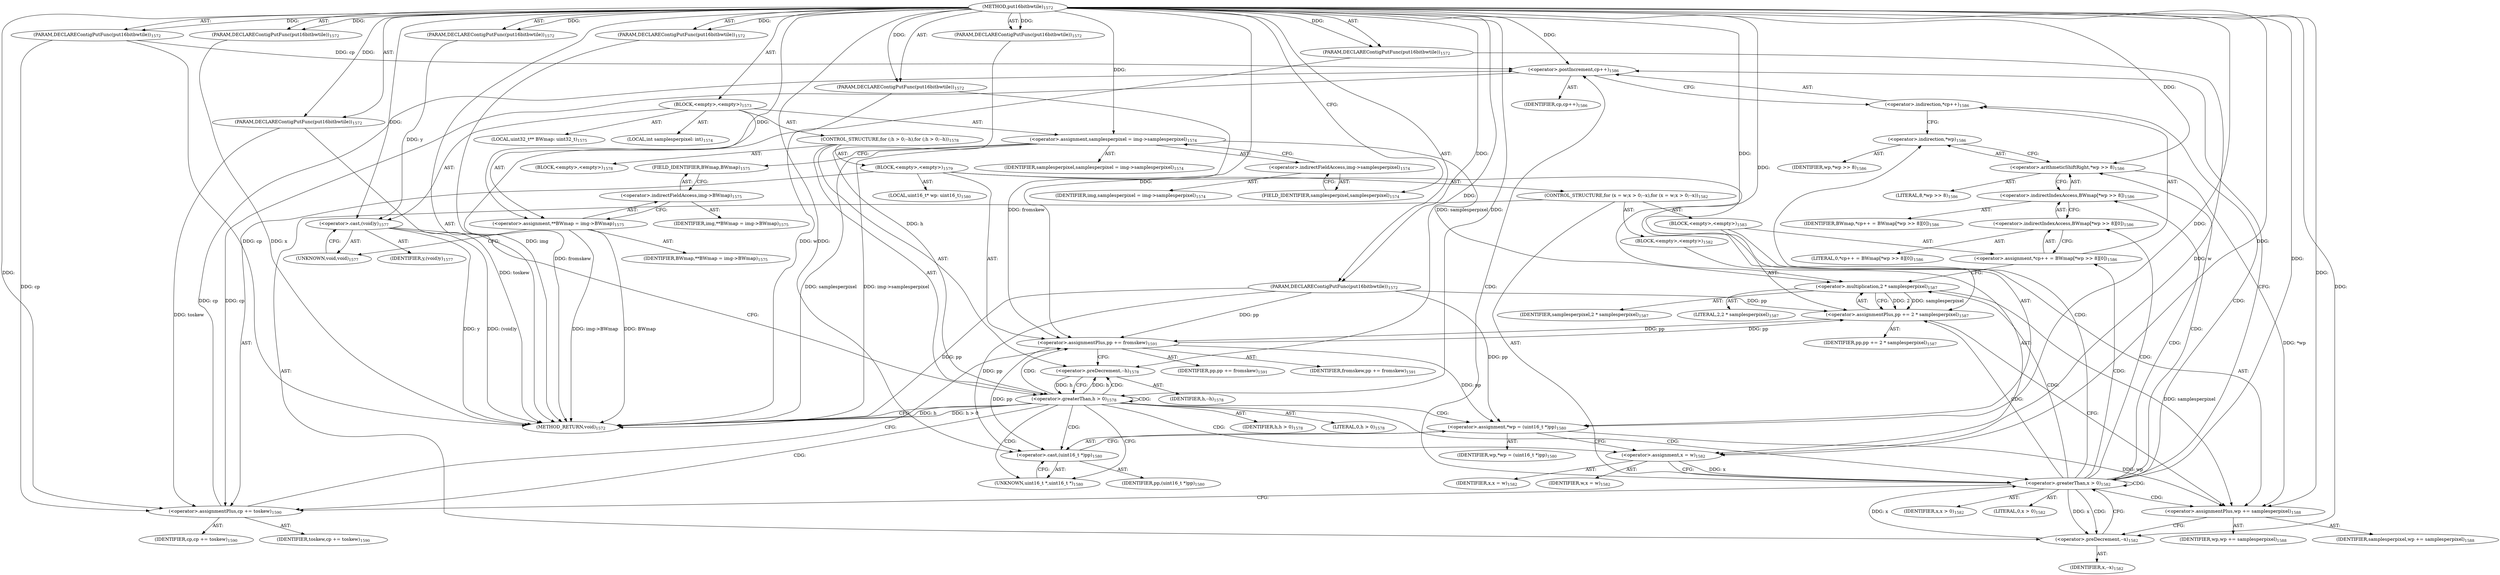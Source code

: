 digraph "put16bitbwtile" {  
"49980" [label = <(METHOD,put16bitbwtile)<SUB>1572</SUB>> ]
"49981" [label = <(PARAM,DECLAREContigPutFunc(put16bitbwtile))<SUB>1572</SUB>> ]
"49982" [label = <(PARAM,DECLAREContigPutFunc(put16bitbwtile))<SUB>1572</SUB>> ]
"49983" [label = <(PARAM,DECLAREContigPutFunc(put16bitbwtile))<SUB>1572</SUB>> ]
"49984" [label = <(PARAM,DECLAREContigPutFunc(put16bitbwtile))<SUB>1572</SUB>> ]
"49985" [label = <(PARAM,DECLAREContigPutFunc(put16bitbwtile))<SUB>1572</SUB>> ]
"49986" [label = <(PARAM,DECLAREContigPutFunc(put16bitbwtile))<SUB>1572</SUB>> ]
"49987" [label = <(PARAM,DECLAREContigPutFunc(put16bitbwtile))<SUB>1572</SUB>> ]
"49988" [label = <(PARAM,DECLAREContigPutFunc(put16bitbwtile))<SUB>1572</SUB>> ]
"49989" [label = <(PARAM,DECLAREContigPutFunc(put16bitbwtile))<SUB>1572</SUB>> ]
"49990" [label = <(BLOCK,&lt;empty&gt;,&lt;empty&gt;)<SUB>1573</SUB>> ]
"49991" [label = <(LOCAL,int samplesperpixel: int)<SUB>1574</SUB>> ]
"49992" [label = <(&lt;operator&gt;.assignment,samplesperpixel = img-&gt;samplesperpixel)<SUB>1574</SUB>> ]
"49993" [label = <(IDENTIFIER,samplesperpixel,samplesperpixel = img-&gt;samplesperpixel)<SUB>1574</SUB>> ]
"49994" [label = <(&lt;operator&gt;.indirectFieldAccess,img-&gt;samplesperpixel)<SUB>1574</SUB>> ]
"49995" [label = <(IDENTIFIER,img,samplesperpixel = img-&gt;samplesperpixel)<SUB>1574</SUB>> ]
"49996" [label = <(FIELD_IDENTIFIER,samplesperpixel,samplesperpixel)<SUB>1574</SUB>> ]
"49997" [label = <(LOCAL,uint32_t** BWmap: uint32_t)<SUB>1575</SUB>> ]
"49998" [label = <(&lt;operator&gt;.assignment,**BWmap = img-&gt;BWmap)<SUB>1575</SUB>> ]
"49999" [label = <(IDENTIFIER,BWmap,**BWmap = img-&gt;BWmap)<SUB>1575</SUB>> ]
"50000" [label = <(&lt;operator&gt;.indirectFieldAccess,img-&gt;BWmap)<SUB>1575</SUB>> ]
"50001" [label = <(IDENTIFIER,img,**BWmap = img-&gt;BWmap)<SUB>1575</SUB>> ]
"50002" [label = <(FIELD_IDENTIFIER,BWmap,BWmap)<SUB>1575</SUB>> ]
"50003" [label = <(&lt;operator&gt;.cast,(void)y)<SUB>1577</SUB>> ]
"50004" [label = <(UNKNOWN,void,void)<SUB>1577</SUB>> ]
"50005" [label = <(IDENTIFIER,y,(void)y)<SUB>1577</SUB>> ]
"50006" [label = <(CONTROL_STRUCTURE,for (;h &gt; 0;--h),for (;h &gt; 0;--h))<SUB>1578</SUB>> ]
"50007" [label = <(BLOCK,&lt;empty&gt;,&lt;empty&gt;)<SUB>1578</SUB>> ]
"50008" [label = <(&lt;operator&gt;.greaterThan,h &gt; 0)<SUB>1578</SUB>> ]
"50009" [label = <(IDENTIFIER,h,h &gt; 0)<SUB>1578</SUB>> ]
"50010" [label = <(LITERAL,0,h &gt; 0)<SUB>1578</SUB>> ]
"50011" [label = <(&lt;operator&gt;.preDecrement,--h)<SUB>1578</SUB>> ]
"50012" [label = <(IDENTIFIER,h,--h)<SUB>1578</SUB>> ]
"50013" [label = <(BLOCK,&lt;empty&gt;,&lt;empty&gt;)<SUB>1579</SUB>> ]
"50014" [label = <(LOCAL,uint16_t* wp: uint16_t)<SUB>1580</SUB>> ]
"50015" [label = <(&lt;operator&gt;.assignment,*wp = (uint16_t *)pp)<SUB>1580</SUB>> ]
"50016" [label = <(IDENTIFIER,wp,*wp = (uint16_t *)pp)<SUB>1580</SUB>> ]
"50017" [label = <(&lt;operator&gt;.cast,(uint16_t *)pp)<SUB>1580</SUB>> ]
"50018" [label = <(UNKNOWN,uint16_t *,uint16_t *)<SUB>1580</SUB>> ]
"50019" [label = <(IDENTIFIER,pp,(uint16_t *)pp)<SUB>1580</SUB>> ]
"50020" [label = <(CONTROL_STRUCTURE,for (x = w;x &gt; 0;--x),for (x = w;x &gt; 0;--x))<SUB>1582</SUB>> ]
"50021" [label = <(BLOCK,&lt;empty&gt;,&lt;empty&gt;)<SUB>1582</SUB>> ]
"50022" [label = <(&lt;operator&gt;.assignment,x = w)<SUB>1582</SUB>> ]
"50023" [label = <(IDENTIFIER,x,x = w)<SUB>1582</SUB>> ]
"50024" [label = <(IDENTIFIER,w,x = w)<SUB>1582</SUB>> ]
"50025" [label = <(&lt;operator&gt;.greaterThan,x &gt; 0)<SUB>1582</SUB>> ]
"50026" [label = <(IDENTIFIER,x,x &gt; 0)<SUB>1582</SUB>> ]
"50027" [label = <(LITERAL,0,x &gt; 0)<SUB>1582</SUB>> ]
"50028" [label = <(&lt;operator&gt;.preDecrement,--x)<SUB>1582</SUB>> ]
"50029" [label = <(IDENTIFIER,x,--x)<SUB>1582</SUB>> ]
"50030" [label = <(BLOCK,&lt;empty&gt;,&lt;empty&gt;)<SUB>1583</SUB>> ]
"50031" [label = <(&lt;operator&gt;.assignment,*cp++ = BWmap[*wp &gt;&gt; 8][0])<SUB>1586</SUB>> ]
"50032" [label = <(&lt;operator&gt;.indirection,*cp++)<SUB>1586</SUB>> ]
"50033" [label = <(&lt;operator&gt;.postIncrement,cp++)<SUB>1586</SUB>> ]
"50034" [label = <(IDENTIFIER,cp,cp++)<SUB>1586</SUB>> ]
"50035" [label = <(&lt;operator&gt;.indirectIndexAccess,BWmap[*wp &gt;&gt; 8][0])<SUB>1586</SUB>> ]
"50036" [label = <(&lt;operator&gt;.indirectIndexAccess,BWmap[*wp &gt;&gt; 8])<SUB>1586</SUB>> ]
"50037" [label = <(IDENTIFIER,BWmap,*cp++ = BWmap[*wp &gt;&gt; 8][0])<SUB>1586</SUB>> ]
"50038" [label = <(&lt;operator&gt;.arithmeticShiftRight,*wp &gt;&gt; 8)<SUB>1586</SUB>> ]
"50039" [label = <(&lt;operator&gt;.indirection,*wp)<SUB>1586</SUB>> ]
"50040" [label = <(IDENTIFIER,wp,*wp &gt;&gt; 8)<SUB>1586</SUB>> ]
"50041" [label = <(LITERAL,8,*wp &gt;&gt; 8)<SUB>1586</SUB>> ]
"50042" [label = <(LITERAL,0,*cp++ = BWmap[*wp &gt;&gt; 8][0])<SUB>1586</SUB>> ]
"50043" [label = <(&lt;operator&gt;.assignmentPlus,pp += 2 * samplesperpixel)<SUB>1587</SUB>> ]
"50044" [label = <(IDENTIFIER,pp,pp += 2 * samplesperpixel)<SUB>1587</SUB>> ]
"50045" [label = <(&lt;operator&gt;.multiplication,2 * samplesperpixel)<SUB>1587</SUB>> ]
"50046" [label = <(LITERAL,2,2 * samplesperpixel)<SUB>1587</SUB>> ]
"50047" [label = <(IDENTIFIER,samplesperpixel,2 * samplesperpixel)<SUB>1587</SUB>> ]
"50048" [label = <(&lt;operator&gt;.assignmentPlus,wp += samplesperpixel)<SUB>1588</SUB>> ]
"50049" [label = <(IDENTIFIER,wp,wp += samplesperpixel)<SUB>1588</SUB>> ]
"50050" [label = <(IDENTIFIER,samplesperpixel,wp += samplesperpixel)<SUB>1588</SUB>> ]
"50051" [label = <(&lt;operator&gt;.assignmentPlus,cp += toskew)<SUB>1590</SUB>> ]
"50052" [label = <(IDENTIFIER,cp,cp += toskew)<SUB>1590</SUB>> ]
"50053" [label = <(IDENTIFIER,toskew,cp += toskew)<SUB>1590</SUB>> ]
"50054" [label = <(&lt;operator&gt;.assignmentPlus,pp += fromskew)<SUB>1591</SUB>> ]
"50055" [label = <(IDENTIFIER,pp,pp += fromskew)<SUB>1591</SUB>> ]
"50056" [label = <(IDENTIFIER,fromskew,pp += fromskew)<SUB>1591</SUB>> ]
"50057" [label = <(METHOD_RETURN,void)<SUB>1572</SUB>> ]
  "49980" -> "49981"  [ label = "AST: "] 
  "49980" -> "49982"  [ label = "AST: "] 
  "49980" -> "49983"  [ label = "AST: "] 
  "49980" -> "49984"  [ label = "AST: "] 
  "49980" -> "49985"  [ label = "AST: "] 
  "49980" -> "49986"  [ label = "AST: "] 
  "49980" -> "49987"  [ label = "AST: "] 
  "49980" -> "49988"  [ label = "AST: "] 
  "49980" -> "49989"  [ label = "AST: "] 
  "49980" -> "49990"  [ label = "AST: "] 
  "49980" -> "50057"  [ label = "AST: "] 
  "49990" -> "49991"  [ label = "AST: "] 
  "49990" -> "49992"  [ label = "AST: "] 
  "49990" -> "49997"  [ label = "AST: "] 
  "49990" -> "49998"  [ label = "AST: "] 
  "49990" -> "50003"  [ label = "AST: "] 
  "49990" -> "50006"  [ label = "AST: "] 
  "49992" -> "49993"  [ label = "AST: "] 
  "49992" -> "49994"  [ label = "AST: "] 
  "49994" -> "49995"  [ label = "AST: "] 
  "49994" -> "49996"  [ label = "AST: "] 
  "49998" -> "49999"  [ label = "AST: "] 
  "49998" -> "50000"  [ label = "AST: "] 
  "50000" -> "50001"  [ label = "AST: "] 
  "50000" -> "50002"  [ label = "AST: "] 
  "50003" -> "50004"  [ label = "AST: "] 
  "50003" -> "50005"  [ label = "AST: "] 
  "50006" -> "50007"  [ label = "AST: "] 
  "50006" -> "50008"  [ label = "AST: "] 
  "50006" -> "50011"  [ label = "AST: "] 
  "50006" -> "50013"  [ label = "AST: "] 
  "50008" -> "50009"  [ label = "AST: "] 
  "50008" -> "50010"  [ label = "AST: "] 
  "50011" -> "50012"  [ label = "AST: "] 
  "50013" -> "50014"  [ label = "AST: "] 
  "50013" -> "50015"  [ label = "AST: "] 
  "50013" -> "50020"  [ label = "AST: "] 
  "50013" -> "50051"  [ label = "AST: "] 
  "50013" -> "50054"  [ label = "AST: "] 
  "50015" -> "50016"  [ label = "AST: "] 
  "50015" -> "50017"  [ label = "AST: "] 
  "50017" -> "50018"  [ label = "AST: "] 
  "50017" -> "50019"  [ label = "AST: "] 
  "50020" -> "50021"  [ label = "AST: "] 
  "50020" -> "50025"  [ label = "AST: "] 
  "50020" -> "50028"  [ label = "AST: "] 
  "50020" -> "50030"  [ label = "AST: "] 
  "50021" -> "50022"  [ label = "AST: "] 
  "50022" -> "50023"  [ label = "AST: "] 
  "50022" -> "50024"  [ label = "AST: "] 
  "50025" -> "50026"  [ label = "AST: "] 
  "50025" -> "50027"  [ label = "AST: "] 
  "50028" -> "50029"  [ label = "AST: "] 
  "50030" -> "50031"  [ label = "AST: "] 
  "50030" -> "50043"  [ label = "AST: "] 
  "50030" -> "50048"  [ label = "AST: "] 
  "50031" -> "50032"  [ label = "AST: "] 
  "50031" -> "50035"  [ label = "AST: "] 
  "50032" -> "50033"  [ label = "AST: "] 
  "50033" -> "50034"  [ label = "AST: "] 
  "50035" -> "50036"  [ label = "AST: "] 
  "50035" -> "50042"  [ label = "AST: "] 
  "50036" -> "50037"  [ label = "AST: "] 
  "50036" -> "50038"  [ label = "AST: "] 
  "50038" -> "50039"  [ label = "AST: "] 
  "50038" -> "50041"  [ label = "AST: "] 
  "50039" -> "50040"  [ label = "AST: "] 
  "50043" -> "50044"  [ label = "AST: "] 
  "50043" -> "50045"  [ label = "AST: "] 
  "50045" -> "50046"  [ label = "AST: "] 
  "50045" -> "50047"  [ label = "AST: "] 
  "50048" -> "50049"  [ label = "AST: "] 
  "50048" -> "50050"  [ label = "AST: "] 
  "50051" -> "50052"  [ label = "AST: "] 
  "50051" -> "50053"  [ label = "AST: "] 
  "50054" -> "50055"  [ label = "AST: "] 
  "50054" -> "50056"  [ label = "AST: "] 
  "49992" -> "50002"  [ label = "CFG: "] 
  "49998" -> "50004"  [ label = "CFG: "] 
  "50003" -> "50008"  [ label = "CFG: "] 
  "49994" -> "49992"  [ label = "CFG: "] 
  "50000" -> "49998"  [ label = "CFG: "] 
  "50004" -> "50003"  [ label = "CFG: "] 
  "50008" -> "50057"  [ label = "CFG: "] 
  "50008" -> "50018"  [ label = "CFG: "] 
  "50011" -> "50008"  [ label = "CFG: "] 
  "49996" -> "49994"  [ label = "CFG: "] 
  "50002" -> "50000"  [ label = "CFG: "] 
  "50015" -> "50022"  [ label = "CFG: "] 
  "50051" -> "50054"  [ label = "CFG: "] 
  "50054" -> "50011"  [ label = "CFG: "] 
  "50017" -> "50015"  [ label = "CFG: "] 
  "50025" -> "50033"  [ label = "CFG: "] 
  "50025" -> "50051"  [ label = "CFG: "] 
  "50028" -> "50025"  [ label = "CFG: "] 
  "50018" -> "50017"  [ label = "CFG: "] 
  "50022" -> "50025"  [ label = "CFG: "] 
  "50031" -> "50045"  [ label = "CFG: "] 
  "50043" -> "50048"  [ label = "CFG: "] 
  "50048" -> "50028"  [ label = "CFG: "] 
  "50032" -> "50039"  [ label = "CFG: "] 
  "50035" -> "50031"  [ label = "CFG: "] 
  "50045" -> "50043"  [ label = "CFG: "] 
  "50033" -> "50032"  [ label = "CFG: "] 
  "50036" -> "50035"  [ label = "CFG: "] 
  "50038" -> "50036"  [ label = "CFG: "] 
  "50039" -> "50038"  [ label = "CFG: "] 
  "49980" -> "49996"  [ label = "CFG: "] 
  "49981" -> "50057"  [ label = "DDG: img"] 
  "49982" -> "50057"  [ label = "DDG: cp"] 
  "49983" -> "50057"  [ label = "DDG: x"] 
  "49985" -> "50057"  [ label = "DDG: w"] 
  "49987" -> "50057"  [ label = "DDG: fromskew"] 
  "49988" -> "50057"  [ label = "DDG: toskew"] 
  "49989" -> "50057"  [ label = "DDG: pp"] 
  "49992" -> "50057"  [ label = "DDG: samplesperpixel"] 
  "49992" -> "50057"  [ label = "DDG: img-&gt;samplesperpixel"] 
  "49998" -> "50057"  [ label = "DDG: BWmap"] 
  "49998" -> "50057"  [ label = "DDG: img-&gt;BWmap"] 
  "50003" -> "50057"  [ label = "DDG: y"] 
  "50003" -> "50057"  [ label = "DDG: (void)y"] 
  "50008" -> "50057"  [ label = "DDG: h"] 
  "50008" -> "50057"  [ label = "DDG: h &gt; 0"] 
  "49980" -> "49981"  [ label = "DDG: "] 
  "49980" -> "49982"  [ label = "DDG: "] 
  "49980" -> "49983"  [ label = "DDG: "] 
  "49980" -> "49984"  [ label = "DDG: "] 
  "49980" -> "49985"  [ label = "DDG: "] 
  "49980" -> "49986"  [ label = "DDG: "] 
  "49980" -> "49987"  [ label = "DDG: "] 
  "49980" -> "49988"  [ label = "DDG: "] 
  "49980" -> "49989"  [ label = "DDG: "] 
  "49984" -> "50003"  [ label = "DDG: y"] 
  "49980" -> "50003"  [ label = "DDG: "] 
  "49980" -> "49992"  [ label = "DDG: "] 
  "49980" -> "49998"  [ label = "DDG: "] 
  "50011" -> "50008"  [ label = "DDG: h"] 
  "49986" -> "50008"  [ label = "DDG: h"] 
  "49980" -> "50008"  [ label = "DDG: "] 
  "50008" -> "50011"  [ label = "DDG: h"] 
  "49980" -> "50011"  [ label = "DDG: "] 
  "50054" -> "50015"  [ label = "DDG: pp"] 
  "49989" -> "50015"  [ label = "DDG: pp"] 
  "49980" -> "50015"  [ label = "DDG: "] 
  "49988" -> "50051"  [ label = "DDG: toskew"] 
  "49980" -> "50051"  [ label = "DDG: "] 
  "49987" -> "50054"  [ label = "DDG: fromskew"] 
  "49980" -> "50054"  [ label = "DDG: "] 
  "50033" -> "50051"  [ label = "DDG: cp"] 
  "49982" -> "50051"  [ label = "DDG: cp"] 
  "50043" -> "50054"  [ label = "DDG: pp"] 
  "49989" -> "50054"  [ label = "DDG: pp"] 
  "50054" -> "50017"  [ label = "DDG: pp"] 
  "49989" -> "50017"  [ label = "DDG: pp"] 
  "49980" -> "50017"  [ label = "DDG: "] 
  "49985" -> "50022"  [ label = "DDG: w"] 
  "49980" -> "50022"  [ label = "DDG: "] 
  "50022" -> "50025"  [ label = "DDG: x"] 
  "50028" -> "50025"  [ label = "DDG: x"] 
  "49980" -> "50025"  [ label = "DDG: "] 
  "50025" -> "50028"  [ label = "DDG: x"] 
  "49980" -> "50028"  [ label = "DDG: "] 
  "50045" -> "50043"  [ label = "DDG: 2"] 
  "50045" -> "50043"  [ label = "DDG: samplesperpixel"] 
  "50045" -> "50048"  [ label = "DDG: samplesperpixel"] 
  "49980" -> "50048"  [ label = "DDG: "] 
  "49980" -> "50043"  [ label = "DDG: "] 
  "50054" -> "50043"  [ label = "DDG: pp"] 
  "49989" -> "50043"  [ label = "DDG: pp"] 
  "50015" -> "50048"  [ label = "DDG: wp"] 
  "50038" -> "50048"  [ label = "DDG: *wp"] 
  "49980" -> "50045"  [ label = "DDG: "] 
  "49992" -> "50045"  [ label = "DDG: samplesperpixel"] 
  "50051" -> "50033"  [ label = "DDG: cp"] 
  "49982" -> "50033"  [ label = "DDG: cp"] 
  "49980" -> "50033"  [ label = "DDG: "] 
  "49980" -> "50038"  [ label = "DDG: "] 
  "50008" -> "50025"  [ label = "CDG: "] 
  "50008" -> "50017"  [ label = "CDG: "] 
  "50008" -> "50015"  [ label = "CDG: "] 
  "50008" -> "50011"  [ label = "CDG: "] 
  "50008" -> "50018"  [ label = "CDG: "] 
  "50008" -> "50022"  [ label = "CDG: "] 
  "50008" -> "50054"  [ label = "CDG: "] 
  "50008" -> "50051"  [ label = "CDG: "] 
  "50008" -> "50008"  [ label = "CDG: "] 
  "50025" -> "50025"  [ label = "CDG: "] 
  "50025" -> "50048"  [ label = "CDG: "] 
  "50025" -> "50043"  [ label = "CDG: "] 
  "50025" -> "50033"  [ label = "CDG: "] 
  "50025" -> "50035"  [ label = "CDG: "] 
  "50025" -> "50038"  [ label = "CDG: "] 
  "50025" -> "50039"  [ label = "CDG: "] 
  "50025" -> "50028"  [ label = "CDG: "] 
  "50025" -> "50045"  [ label = "CDG: "] 
  "50025" -> "50036"  [ label = "CDG: "] 
  "50025" -> "50031"  [ label = "CDG: "] 
  "50025" -> "50032"  [ label = "CDG: "] 
}
